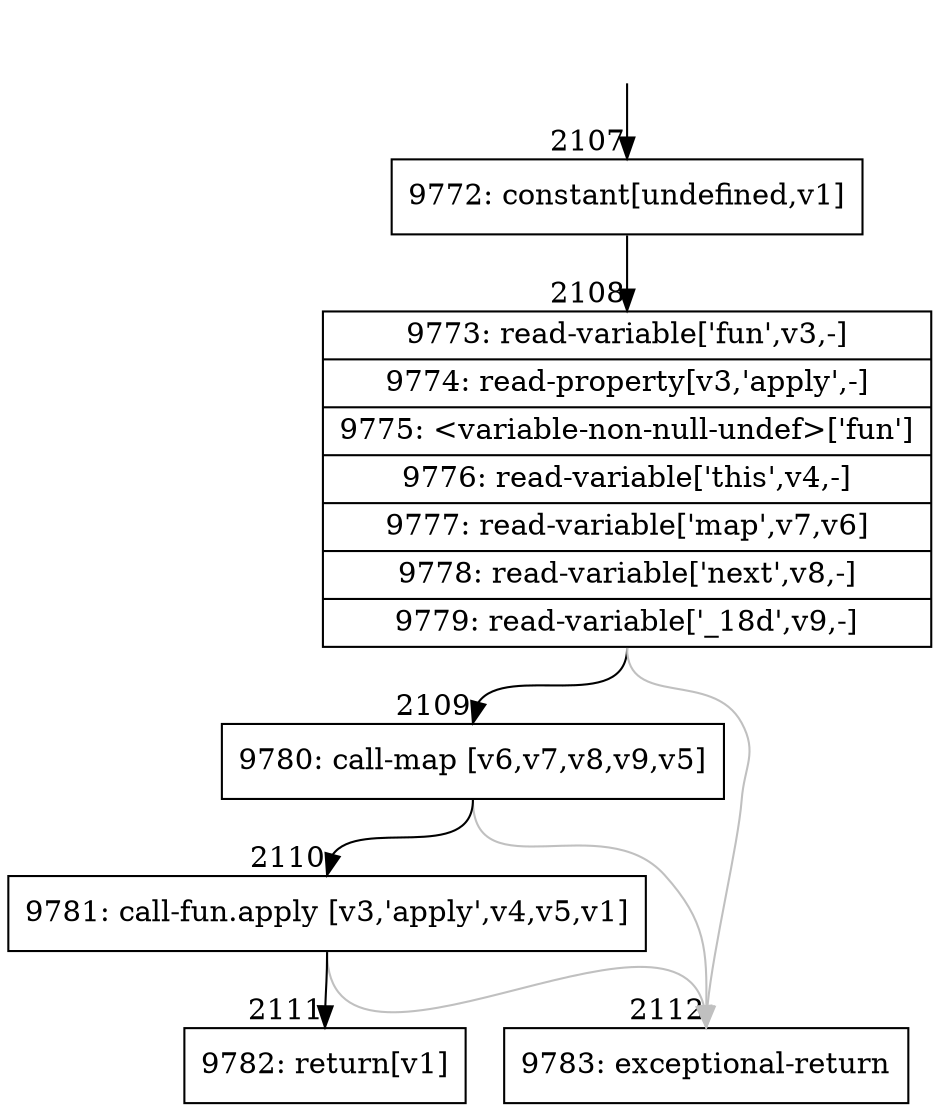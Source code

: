 digraph {
rankdir="TD"
BB_entry157[shape=none,label=""];
BB_entry157 -> BB2107 [tailport=s, headport=n, headlabel="    2107"]
BB2107 [shape=record label="{9772: constant[undefined,v1]}" ] 
BB2107 -> BB2108 [tailport=s, headport=n, headlabel="      2108"]
BB2108 [shape=record label="{9773: read-variable['fun',v3,-]|9774: read-property[v3,'apply',-]|9775: \<variable-non-null-undef\>['fun']|9776: read-variable['this',v4,-]|9777: read-variable['map',v7,v6]|9778: read-variable['next',v8,-]|9779: read-variable['_18d',v9,-]}" ] 
BB2108 -> BB2109 [tailport=s, headport=n, headlabel="      2109"]
BB2108 -> BB2112 [tailport=s, headport=n, color=gray, headlabel="      2112"]
BB2109 [shape=record label="{9780: call-map [v6,v7,v8,v9,v5]}" ] 
BB2109 -> BB2110 [tailport=s, headport=n, headlabel="      2110"]
BB2109 -> BB2112 [tailport=s, headport=n, color=gray]
BB2110 [shape=record label="{9781: call-fun.apply [v3,'apply',v4,v5,v1]}" ] 
BB2110 -> BB2111 [tailport=s, headport=n, headlabel="      2111"]
BB2110 -> BB2112 [tailport=s, headport=n, color=gray]
BB2111 [shape=record label="{9782: return[v1]}" ] 
BB2112 [shape=record label="{9783: exceptional-return}" ] 
//#$~ 1275
}
